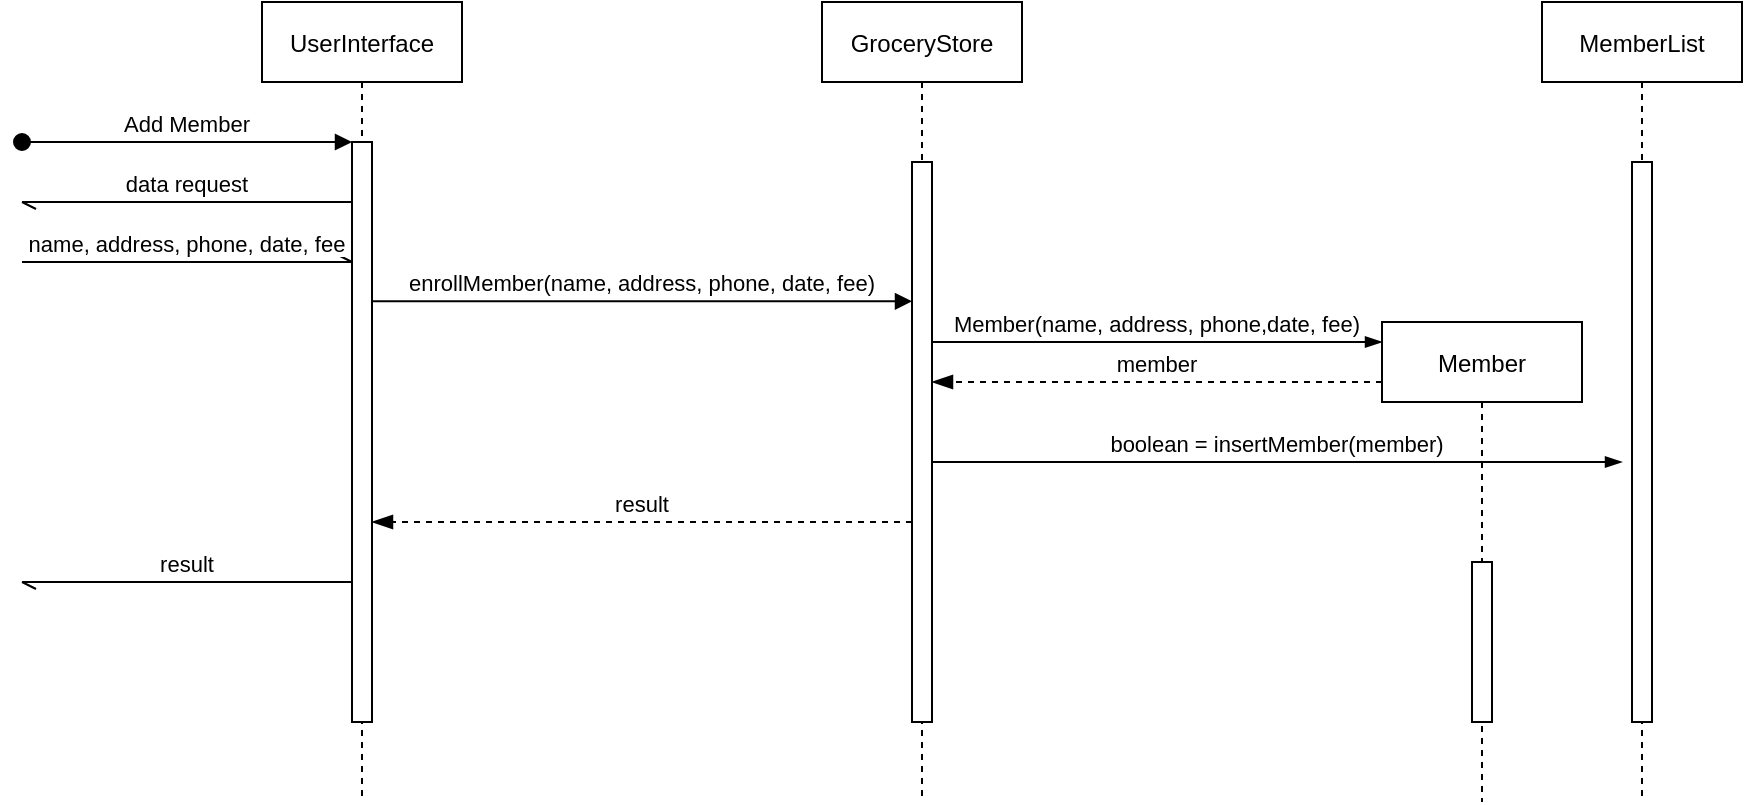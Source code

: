 <mxfile version="15.6.6" type="device"><diagram id="kgpKYQtTHZ0yAKxKKP6v" name="Page-1"><mxGraphModel dx="1365" dy="772" grid="1" gridSize="10" guides="1" tooltips="1" connect="1" arrows="1" fold="1" page="1" pageScale="1" pageWidth="850" pageHeight="1100" math="0" shadow="0"><root><mxCell id="0"/><mxCell id="1" parent="0"/><mxCell id="3nuBFxr9cyL0pnOWT2aG-1" value="UserInterface" style="shape=umlLifeline;perimeter=lifelinePerimeter;container=1;collapsible=0;recursiveResize=0;rounded=0;shadow=0;strokeWidth=1;" parent="1" vertex="1"><mxGeometry x="120" y="80" width="100" height="400" as="geometry"/></mxCell><mxCell id="3nuBFxr9cyL0pnOWT2aG-2" value="" style="points=[];perimeter=orthogonalPerimeter;rounded=0;shadow=0;strokeWidth=1;" parent="3nuBFxr9cyL0pnOWT2aG-1" vertex="1"><mxGeometry x="45" y="70" width="10" height="290" as="geometry"/></mxCell><mxCell id="3nuBFxr9cyL0pnOWT2aG-3" value="Add Member" style="verticalAlign=bottom;startArrow=oval;endArrow=block;startSize=8;shadow=0;strokeWidth=1;" parent="3nuBFxr9cyL0pnOWT2aG-1" target="3nuBFxr9cyL0pnOWT2aG-2" edge="1"><mxGeometry relative="1" as="geometry"><mxPoint x="-120" y="70" as="sourcePoint"/></mxGeometry></mxCell><mxCell id="3nuBFxr9cyL0pnOWT2aG-8" value="data request" style="verticalAlign=bottom;endArrow=openAsync;shadow=0;strokeWidth=1;endFill=0;" parent="3nuBFxr9cyL0pnOWT2aG-1" source="3nuBFxr9cyL0pnOWT2aG-2" edge="1"><mxGeometry relative="1" as="geometry"><mxPoint x="40" y="100" as="sourcePoint"/><mxPoint x="-120" y="100" as="targetPoint"/></mxGeometry></mxCell><mxCell id="N-OgmS5Fn9Guev5Hxyn--17" value="result" style="verticalAlign=bottom;endArrow=openAsync;shadow=0;strokeWidth=1;endFill=0;" parent="3nuBFxr9cyL0pnOWT2aG-1" edge="1"><mxGeometry relative="1" as="geometry"><mxPoint x="45" y="290.0" as="sourcePoint"/><mxPoint x="-120" y="290.0" as="targetPoint"/></mxGeometry></mxCell><mxCell id="N-OgmS5Fn9Guev5Hxyn--5" value="name, address, phone, date, fee" style="verticalAlign=bottom;startArrow=none;endArrow=openAsync;startSize=8;shadow=0;strokeWidth=1;startFill=0;endFill=0;" parent="1" edge="1"><mxGeometry relative="1" as="geometry"><mxPoint y="210" as="sourcePoint"/><mxPoint x="165" y="210" as="targetPoint"/></mxGeometry></mxCell><mxCell id="N-OgmS5Fn9Guev5Hxyn--6" value="enrollMember(name, address, phone, date, fee)" style="verticalAlign=bottom;startArrow=none;endArrow=block;startSize=8;shadow=0;strokeWidth=1;startFill=0;endFill=1;labelBackgroundColor=default;fontColor=default;" parent="1" target="N-OgmS5Fn9Guev5Hxyn--8" edge="1"><mxGeometry relative="1" as="geometry"><mxPoint x="175" y="229.66" as="sourcePoint"/><mxPoint x="440" y="230" as="targetPoint"/></mxGeometry></mxCell><mxCell id="N-OgmS5Fn9Guev5Hxyn--7" value="GroceryStore" style="shape=umlLifeline;perimeter=lifelinePerimeter;container=1;collapsible=0;recursiveResize=0;rounded=0;shadow=0;strokeWidth=1;fontColor=default;" parent="1" vertex="1"><mxGeometry x="400" y="80" width="100" height="400" as="geometry"/></mxCell><mxCell id="N-OgmS5Fn9Guev5Hxyn--8" value="" style="points=[];perimeter=orthogonalPerimeter;rounded=0;shadow=0;strokeWidth=1;" parent="N-OgmS5Fn9Guev5Hxyn--7" vertex="1"><mxGeometry x="45" y="80" width="10" height="280" as="geometry"/></mxCell><mxCell id="N-OgmS5Fn9Guev5Hxyn--9" value="Member(name, address, phone,date, fee)" style="verticalAlign=bottom;startArrow=none;endArrow=blockThin;startSize=8;shadow=0;strokeWidth=1;startFill=0;endFill=1;" parent="1" source="N-OgmS5Fn9Guev5Hxyn--8" edge="1"><mxGeometry relative="1" as="geometry"><mxPoint x="460" y="250.0" as="sourcePoint"/><mxPoint x="680" y="250" as="targetPoint"/></mxGeometry></mxCell><mxCell id="N-OgmS5Fn9Guev5Hxyn--10" value="Member" style="shape=umlLifeline;perimeter=lifelinePerimeter;container=1;collapsible=0;recursiveResize=0;rounded=0;shadow=0;strokeWidth=1;" parent="1" vertex="1"><mxGeometry x="680" y="240" width="100" height="240" as="geometry"/></mxCell><mxCell id="N-OgmS5Fn9Guev5Hxyn--11" value="" style="points=[];perimeter=orthogonalPerimeter;rounded=0;shadow=0;strokeWidth=1;" parent="N-OgmS5Fn9Guev5Hxyn--10" vertex="1"><mxGeometry x="45" y="120" width="10" height="80" as="geometry"/></mxCell><mxCell id="N-OgmS5Fn9Guev5Hxyn--12" value="member" style="verticalAlign=bottom;endArrow=blockThin;dashed=1;endSize=8;shadow=0;strokeWidth=1;endFill=1;" parent="1" target="N-OgmS5Fn9Guev5Hxyn--8" edge="1"><mxGeometry relative="1" as="geometry"><mxPoint x="470" y="270" as="targetPoint"/><mxPoint x="680" y="270" as="sourcePoint"/></mxGeometry></mxCell><mxCell id="N-OgmS5Fn9Guev5Hxyn--13" value="boolean = insertMember(member)" style="verticalAlign=bottom;startArrow=none;endArrow=blockThin;startSize=8;shadow=0;strokeWidth=1;startFill=0;endFill=1;" parent="1" edge="1"><mxGeometry relative="1" as="geometry"><mxPoint x="455.0" y="310" as="sourcePoint"/><mxPoint x="800" y="310" as="targetPoint"/></mxGeometry></mxCell><mxCell id="N-OgmS5Fn9Guev5Hxyn--14" value="MemberList" style="shape=umlLifeline;perimeter=lifelinePerimeter;container=1;collapsible=0;recursiveResize=0;rounded=0;shadow=0;strokeWidth=1;" parent="1" vertex="1"><mxGeometry x="760" y="80" width="100" height="400" as="geometry"/></mxCell><mxCell id="N-OgmS5Fn9Guev5Hxyn--15" value="" style="points=[];perimeter=orthogonalPerimeter;rounded=0;shadow=0;strokeWidth=1;" parent="N-OgmS5Fn9Guev5Hxyn--14" vertex="1"><mxGeometry x="45" y="80" width="10" height="280" as="geometry"/></mxCell><mxCell id="N-OgmS5Fn9Guev5Hxyn--16" value="result" style="verticalAlign=bottom;endArrow=blockThin;dashed=1;endSize=8;shadow=0;strokeWidth=1;endFill=1;labelBackgroundColor=default;fontColor=default;" parent="1" target="3nuBFxr9cyL0pnOWT2aG-2" edge="1"><mxGeometry relative="1" as="geometry"><mxPoint x="220" y="340.0" as="targetPoint"/><mxPoint x="445" y="340.0" as="sourcePoint"/></mxGeometry></mxCell></root></mxGraphModel></diagram></mxfile>